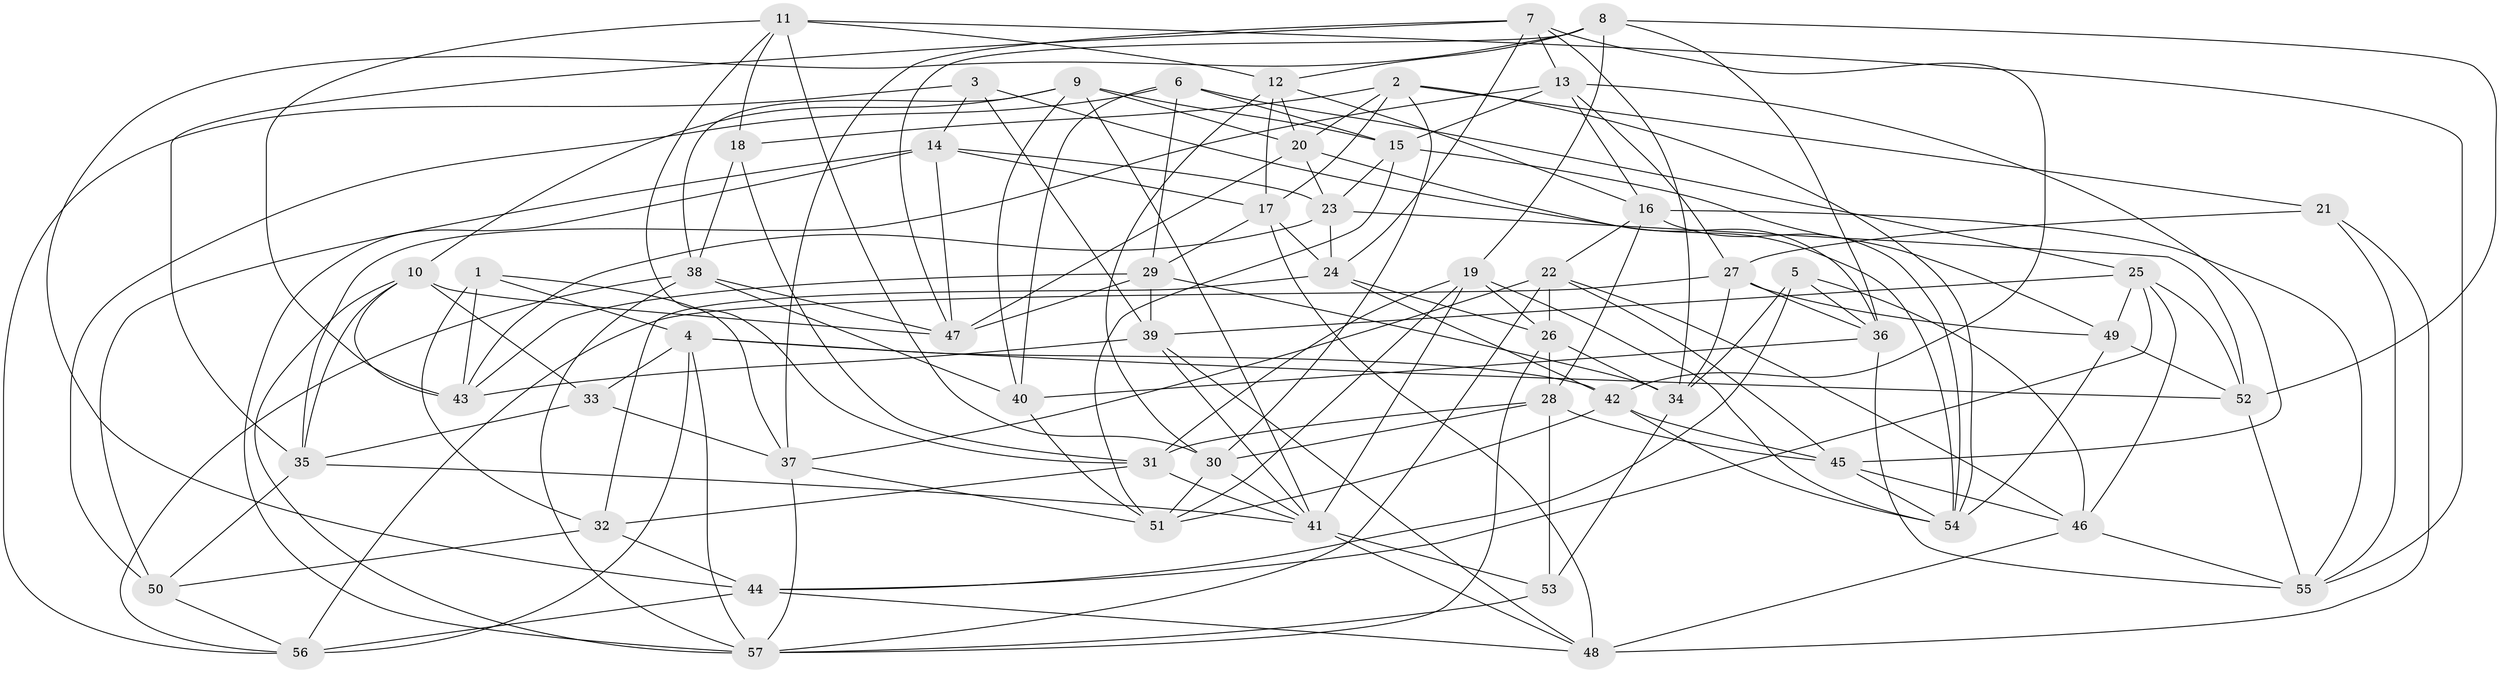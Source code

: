 // original degree distribution, {4: 1.0}
// Generated by graph-tools (version 1.1) at 2025/50/03/09/25 03:50:47]
// undirected, 57 vertices, 164 edges
graph export_dot {
graph [start="1"]
  node [color=gray90,style=filled];
  1;
  2;
  3;
  4;
  5;
  6;
  7;
  8;
  9;
  10;
  11;
  12;
  13;
  14;
  15;
  16;
  17;
  18;
  19;
  20;
  21;
  22;
  23;
  24;
  25;
  26;
  27;
  28;
  29;
  30;
  31;
  32;
  33;
  34;
  35;
  36;
  37;
  38;
  39;
  40;
  41;
  42;
  43;
  44;
  45;
  46;
  47;
  48;
  49;
  50;
  51;
  52;
  53;
  54;
  55;
  56;
  57;
  1 -- 4 [weight=1.0];
  1 -- 32 [weight=1.0];
  1 -- 37 [weight=1.0];
  1 -- 43 [weight=1.0];
  2 -- 17 [weight=1.0];
  2 -- 18 [weight=1.0];
  2 -- 20 [weight=1.0];
  2 -- 21 [weight=1.0];
  2 -- 30 [weight=1.0];
  2 -- 54 [weight=1.0];
  3 -- 14 [weight=1.0];
  3 -- 39 [weight=1.0];
  3 -- 54 [weight=1.0];
  3 -- 56 [weight=1.0];
  4 -- 33 [weight=1.0];
  4 -- 42 [weight=1.0];
  4 -- 52 [weight=1.0];
  4 -- 56 [weight=1.0];
  4 -- 57 [weight=1.0];
  5 -- 34 [weight=1.0];
  5 -- 36 [weight=1.0];
  5 -- 44 [weight=1.0];
  5 -- 46 [weight=1.0];
  6 -- 15 [weight=1.0];
  6 -- 25 [weight=1.0];
  6 -- 29 [weight=1.0];
  6 -- 40 [weight=2.0];
  6 -- 50 [weight=1.0];
  7 -- 13 [weight=1.0];
  7 -- 24 [weight=1.0];
  7 -- 34 [weight=1.0];
  7 -- 35 [weight=1.0];
  7 -- 37 [weight=1.0];
  7 -- 42 [weight=1.0];
  8 -- 12 [weight=1.0];
  8 -- 19 [weight=1.0];
  8 -- 36 [weight=1.0];
  8 -- 44 [weight=1.0];
  8 -- 47 [weight=1.0];
  8 -- 52 [weight=1.0];
  9 -- 10 [weight=1.0];
  9 -- 15 [weight=1.0];
  9 -- 20 [weight=1.0];
  9 -- 38 [weight=1.0];
  9 -- 40 [weight=1.0];
  9 -- 41 [weight=1.0];
  10 -- 33 [weight=1.0];
  10 -- 35 [weight=1.0];
  10 -- 43 [weight=1.0];
  10 -- 47 [weight=1.0];
  10 -- 57 [weight=1.0];
  11 -- 12 [weight=1.0];
  11 -- 18 [weight=1.0];
  11 -- 30 [weight=1.0];
  11 -- 31 [weight=1.0];
  11 -- 43 [weight=1.0];
  11 -- 55 [weight=1.0];
  12 -- 16 [weight=1.0];
  12 -- 17 [weight=1.0];
  12 -- 20 [weight=1.0];
  12 -- 30 [weight=1.0];
  13 -- 15 [weight=1.0];
  13 -- 16 [weight=1.0];
  13 -- 27 [weight=1.0];
  13 -- 35 [weight=1.0];
  13 -- 45 [weight=1.0];
  14 -- 17 [weight=1.0];
  14 -- 23 [weight=1.0];
  14 -- 47 [weight=1.0];
  14 -- 50 [weight=1.0];
  14 -- 57 [weight=1.0];
  15 -- 23 [weight=1.0];
  15 -- 49 [weight=1.0];
  15 -- 51 [weight=1.0];
  16 -- 22 [weight=1.0];
  16 -- 28 [weight=1.0];
  16 -- 54 [weight=1.0];
  16 -- 55 [weight=1.0];
  17 -- 24 [weight=1.0];
  17 -- 29 [weight=1.0];
  17 -- 48 [weight=1.0];
  18 -- 31 [weight=1.0];
  18 -- 38 [weight=1.0];
  19 -- 26 [weight=1.0];
  19 -- 31 [weight=1.0];
  19 -- 41 [weight=1.0];
  19 -- 51 [weight=1.0];
  19 -- 54 [weight=1.0];
  20 -- 23 [weight=1.0];
  20 -- 36 [weight=1.0];
  20 -- 47 [weight=1.0];
  21 -- 27 [weight=1.0];
  21 -- 48 [weight=1.0];
  21 -- 55 [weight=1.0];
  22 -- 26 [weight=1.0];
  22 -- 37 [weight=1.0];
  22 -- 45 [weight=1.0];
  22 -- 46 [weight=1.0];
  22 -- 57 [weight=1.0];
  23 -- 24 [weight=1.0];
  23 -- 43 [weight=1.0];
  23 -- 52 [weight=1.0];
  24 -- 26 [weight=1.0];
  24 -- 32 [weight=1.0];
  24 -- 42 [weight=1.0];
  25 -- 39 [weight=1.0];
  25 -- 44 [weight=1.0];
  25 -- 46 [weight=1.0];
  25 -- 49 [weight=1.0];
  25 -- 52 [weight=1.0];
  26 -- 28 [weight=1.0];
  26 -- 34 [weight=1.0];
  26 -- 57 [weight=1.0];
  27 -- 34 [weight=1.0];
  27 -- 36 [weight=1.0];
  27 -- 49 [weight=1.0];
  27 -- 56 [weight=1.0];
  28 -- 30 [weight=1.0];
  28 -- 31 [weight=1.0];
  28 -- 45 [weight=1.0];
  28 -- 53 [weight=1.0];
  29 -- 34 [weight=1.0];
  29 -- 39 [weight=1.0];
  29 -- 43 [weight=1.0];
  29 -- 47 [weight=1.0];
  30 -- 41 [weight=1.0];
  30 -- 51 [weight=1.0];
  31 -- 32 [weight=1.0];
  31 -- 41 [weight=1.0];
  32 -- 44 [weight=1.0];
  32 -- 50 [weight=2.0];
  33 -- 35 [weight=1.0];
  33 -- 37 [weight=1.0];
  34 -- 53 [weight=1.0];
  35 -- 41 [weight=1.0];
  35 -- 50 [weight=1.0];
  36 -- 40 [weight=1.0];
  36 -- 55 [weight=1.0];
  37 -- 51 [weight=1.0];
  37 -- 57 [weight=1.0];
  38 -- 40 [weight=1.0];
  38 -- 47 [weight=1.0];
  38 -- 56 [weight=1.0];
  38 -- 57 [weight=1.0];
  39 -- 41 [weight=1.0];
  39 -- 43 [weight=1.0];
  39 -- 48 [weight=1.0];
  40 -- 51 [weight=1.0];
  41 -- 48 [weight=1.0];
  41 -- 53 [weight=1.0];
  42 -- 45 [weight=1.0];
  42 -- 51 [weight=1.0];
  42 -- 54 [weight=1.0];
  44 -- 48 [weight=1.0];
  44 -- 56 [weight=1.0];
  45 -- 46 [weight=1.0];
  45 -- 54 [weight=1.0];
  46 -- 48 [weight=1.0];
  46 -- 55 [weight=1.0];
  49 -- 52 [weight=1.0];
  49 -- 54 [weight=2.0];
  50 -- 56 [weight=1.0];
  52 -- 55 [weight=1.0];
  53 -- 57 [weight=1.0];
}
